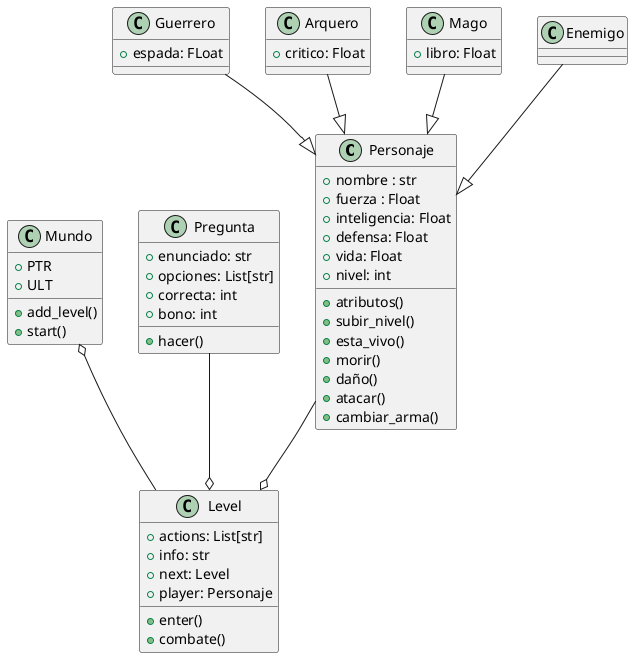# Aqui va el Diagrama de Clases
@startuml
top to bottom direction
class Personaje{
+nombre : str
+fuerza : Float 
+inteligencia: Float
+defensa: Float
+vida: Float 
+nivel: int
+atributos()
+subir_nivel()
+esta_vivo()
+morir()
+daño()
+atacar()
+ cambiar_arma()
}
class Guerrero{
+ espada: FLoat
}
class Arquero{
+ critico: Float
}
class Mago{
+libro: Float
}
class Mundo{
+PTR
+ULT
+add_level()
+start()
}
class Level{
+ actions: List[str]
+ info: str
+ next: Level
+ player: Personaje
+ enter()
+ combate()
}
class Enemigo{
}
class Pregunta{
+ enunciado: str
+opciones: List[str]
+correcta: int
+bono: int
+hacer()
}
Mundo o-- Level
Guerrero --|> Personaje
Enemigo --|> Personaje
Mago --|> Personaje
Arquero --|> Personaje
Personaje--o Level
Pregunta --o Level
@enduml